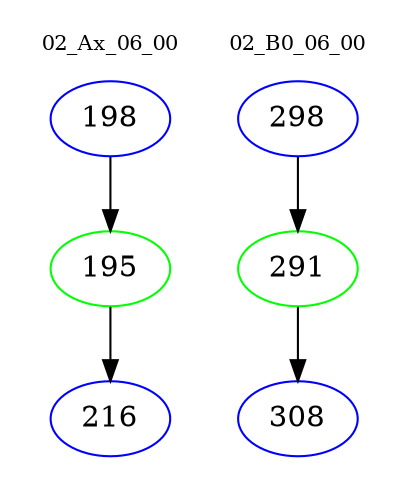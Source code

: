 digraph{
subgraph cluster_0 {
color = white
label = "02_Ax_06_00";
fontsize=10;
T0_198 [label="198", color="blue"]
T0_198 -> T0_195 [color="black"]
T0_195 [label="195", color="green"]
T0_195 -> T0_216 [color="black"]
T0_216 [label="216", color="blue"]
}
subgraph cluster_1 {
color = white
label = "02_B0_06_00";
fontsize=10;
T1_298 [label="298", color="blue"]
T1_298 -> T1_291 [color="black"]
T1_291 [label="291", color="green"]
T1_291 -> T1_308 [color="black"]
T1_308 [label="308", color="blue"]
}
}
